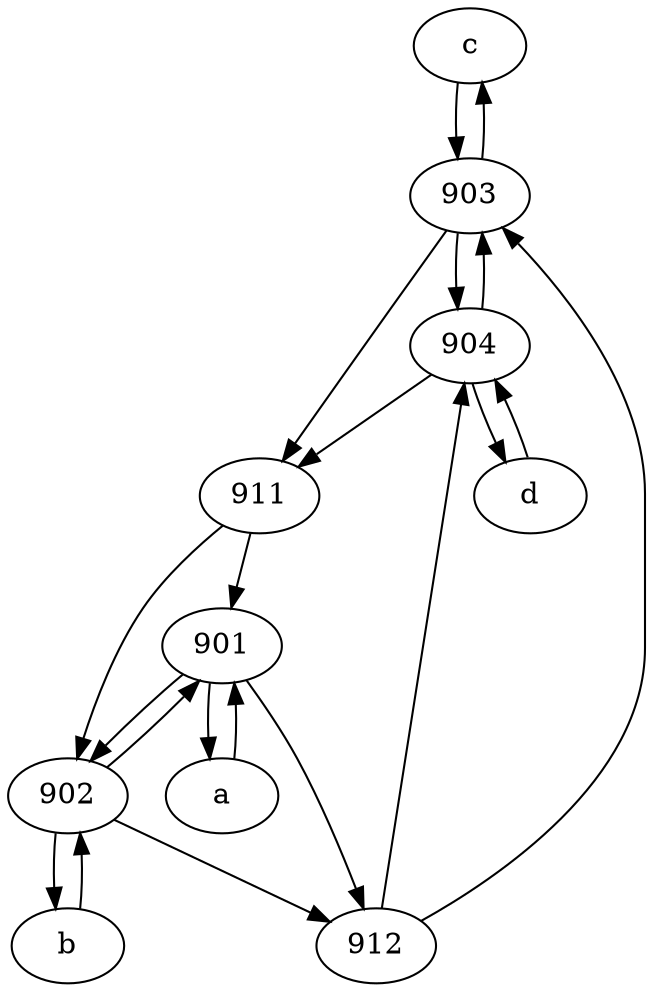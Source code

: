 digraph  {
	c [pos="20,10!"];
	901;
	912;
	d [pos="20,30!"];
	911;
	903;
	b [pos="50,20!"];
	a [pos="40,10!"];
	904;
	902;
	903 -> 911;
	d -> 904;
	912 -> 904;
	902 -> 901;
	901 -> a;
	904 -> 903;
	904 -> 911;
	911 -> 902;
	901 -> 912;
	904 -> d;
	c -> 903;
	903 -> 904;
	911 -> 901;
	902 -> 912;
	b -> 902;
	901 -> 902;
	a -> 901;
	903 -> c;
	902 -> b;
	912 -> 903;

	}